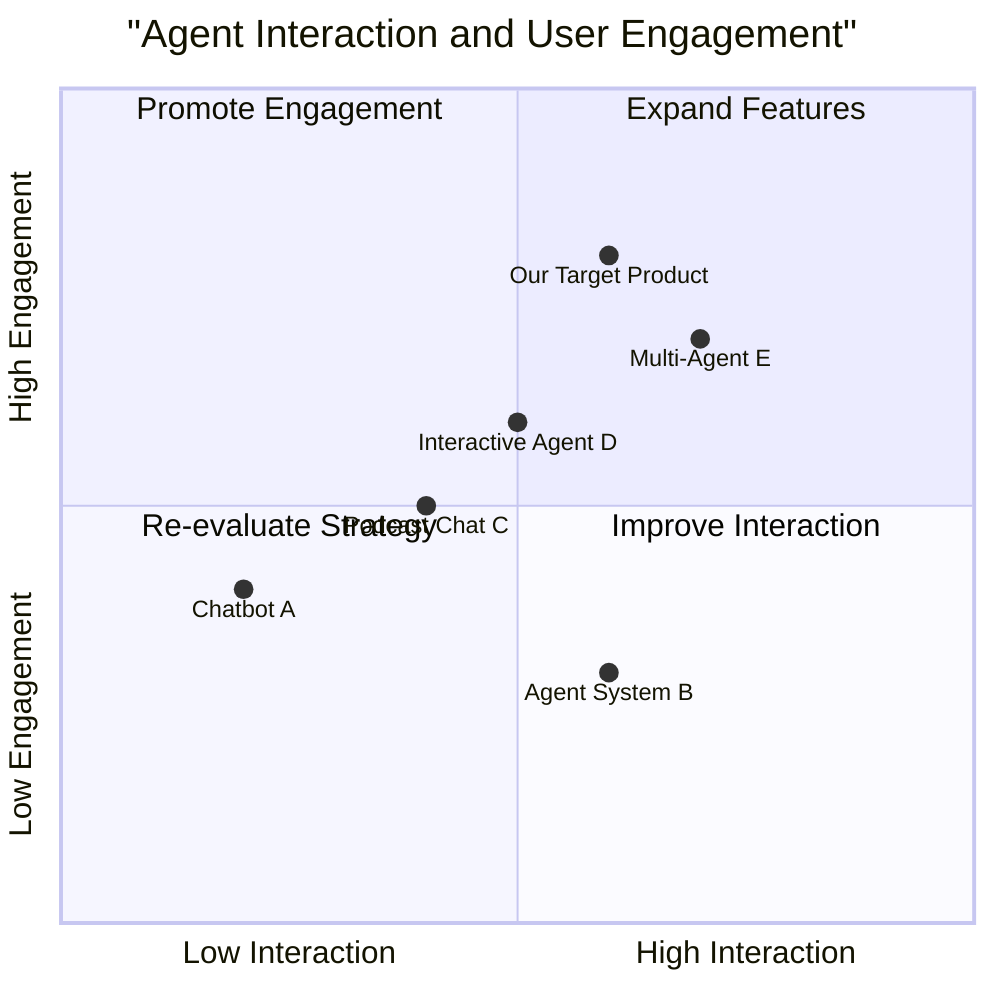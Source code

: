 quadrantChart
    title "Agent Interaction and User Engagement"
    x-axis "Low Interaction" --> "High Interaction"
    y-axis "Low Engagement" --> "High Engagement"
    quadrant-1 "Expand Features"
    quadrant-2 "Promote Engagement"
    quadrant-3 "Re-evaluate Strategy"
    quadrant-4 "Improve Interaction"
    "Chatbot A": [0.2, 0.4]
    "Agent System B": [0.6, 0.3]
    "Podcast Chat C": [0.4, 0.5]
    "Interactive Agent D": [0.5, 0.6]
    "Multi-Agent E": [0.7, 0.7]
    "Our Target Product": [0.6, 0.8]